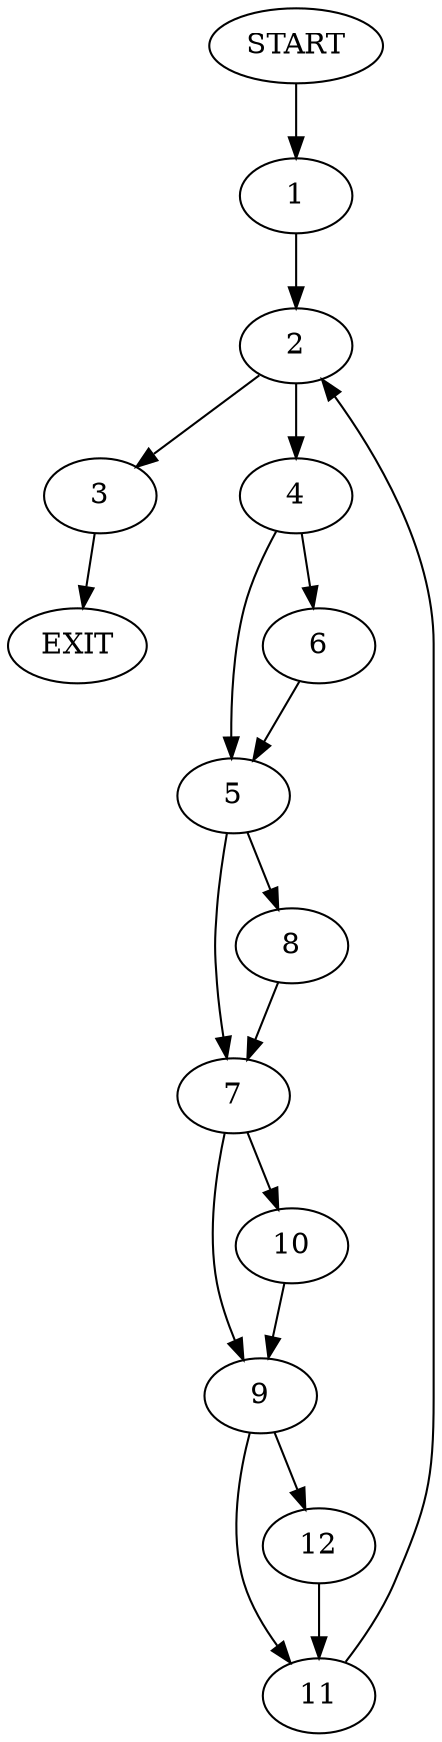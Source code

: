 digraph {
0 [label="START"]
13 [label="EXIT"]
0 -> 1
1 -> 2
2 -> 3
2 -> 4
3 -> 13
4 -> 5
4 -> 6
6 -> 5
5 -> 7
5 -> 8
7 -> 9
7 -> 10
8 -> 7
10 -> 9
9 -> 11
9 -> 12
12 -> 11
11 -> 2
}
